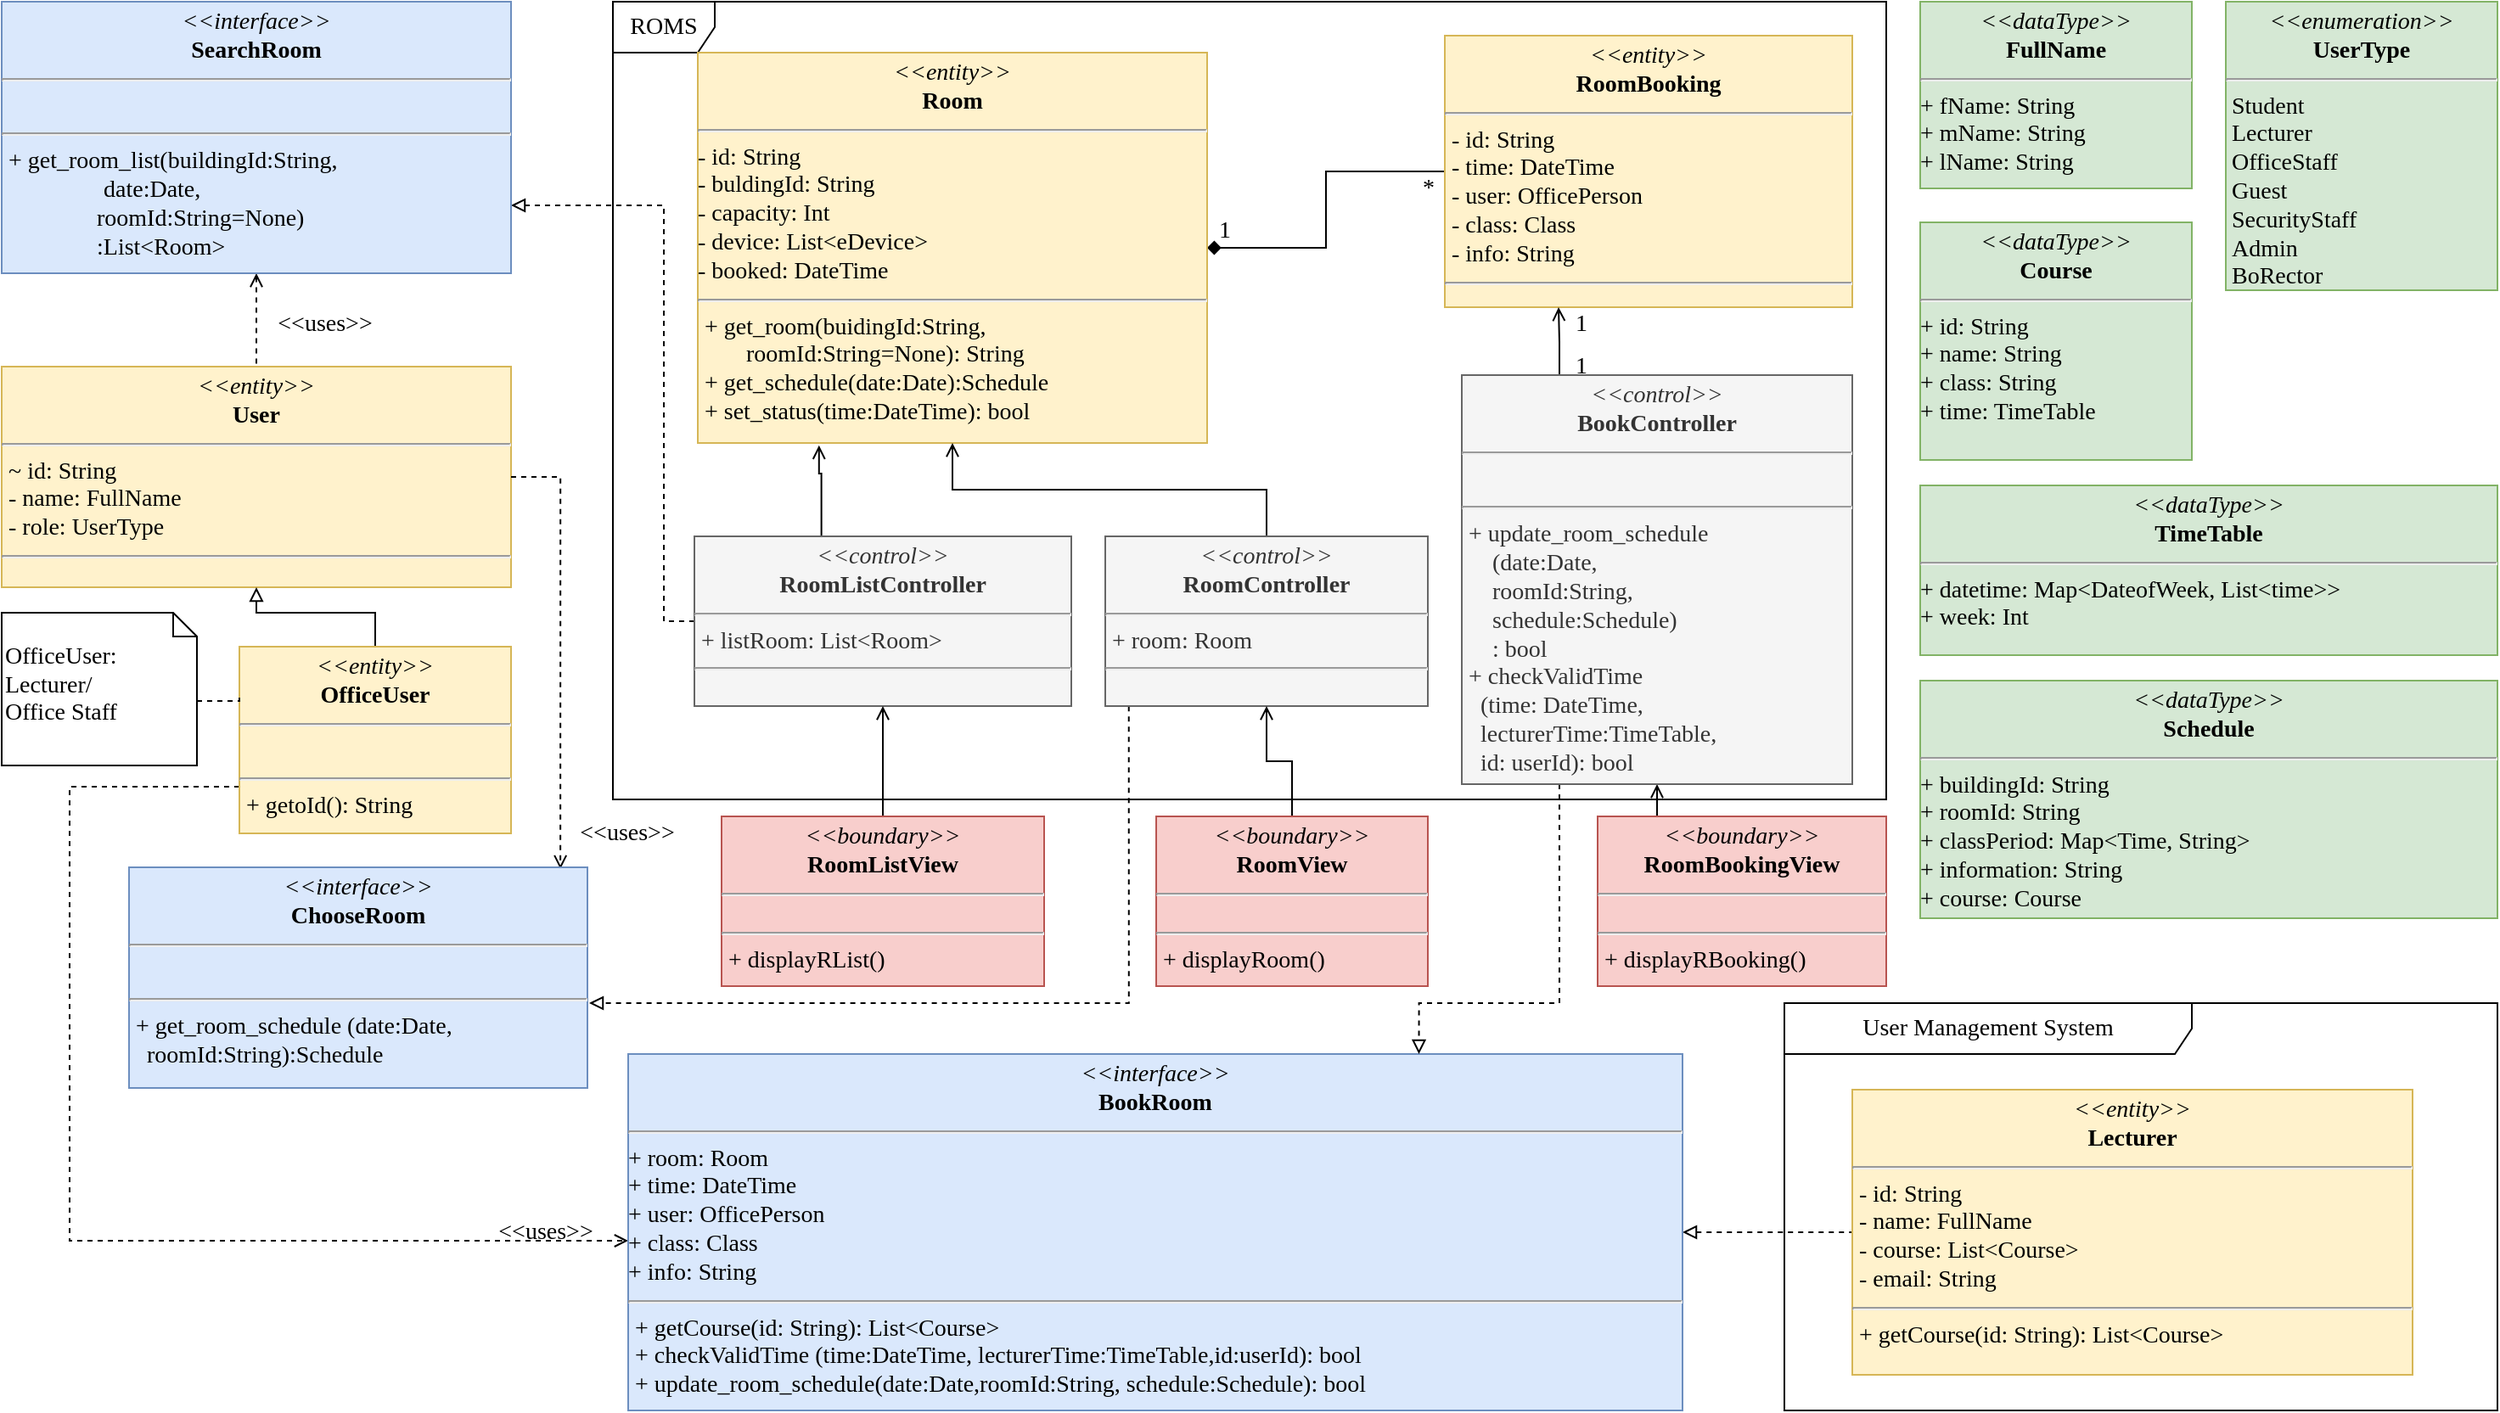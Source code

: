 <mxfile version="12.2.9" type="device" pages="1"><diagram name="Page-1" id="c4acf3e9-155e-7222-9cf6-157b1a14988f"><mxGraphModel dx="1792" dy="1356" grid="1" gridSize="10" guides="1" tooltips="1" connect="1" arrows="1" fold="1" page="0" pageScale="1" pageWidth="850" pageHeight="1100" background="none" math="0" shadow="0"><root><mxCell id="0"/><mxCell id="1" parent="0"/><mxCell id="t2WVTxeCYsITP6xDkJkd-5" value="&lt;p style=&quot;margin: 4px 0px 0px ; text-align: center ; font-size: 14px&quot;&gt;&lt;i style=&quot;font-size: 14px&quot;&gt;&amp;lt;&amp;lt;entity&amp;gt;&amp;gt;&lt;/i&gt;&lt;br style=&quot;font-size: 14px&quot;&gt;&lt;b style=&quot;font-size: 14px&quot;&gt;User&lt;/b&gt;&lt;/p&gt;&lt;hr style=&quot;font-size: 14px&quot;&gt;&lt;p style=&quot;margin: 0px 0px 0px 4px ; font-size: 14px&quot;&gt;~ id: String&lt;br style=&quot;font-size: 14px&quot;&gt;- name: FullName&lt;/p&gt;&lt;p style=&quot;margin: 0px 0px 0px 4px ; font-size: 14px&quot;&gt;- role: UserType&lt;br style=&quot;font-size: 14px&quot;&gt;&lt;/p&gt;&lt;hr style=&quot;font-size: 14px&quot;&gt;" style="verticalAlign=top;align=left;overflow=fill;fontSize=14;fontFamily=Lucida Console;html=1;fillColor=#fff2cc;strokeColor=#d6b656;" parent="1" vertex="1"><mxGeometry x="230" y="135" width="300" height="130" as="geometry"/></mxCell><mxCell id="t2WVTxeCYsITP6xDkJkd-11" style="edgeStyle=orthogonalEdgeStyle;rounded=0;orthogonalLoop=1;jettySize=auto;html=1;exitX=0.5;exitY=0;exitDx=0;exitDy=0;fontFamily=Lucida Console;fontSize=14;endArrow=block;endFill=0;entryX=0.5;entryY=1;entryDx=0;entryDy=0;" parent="1" source="t2WVTxeCYsITP6xDkJkd-8" target="t2WVTxeCYsITP6xDkJkd-5" edge="1"><mxGeometry relative="1" as="geometry"><mxPoint x="260" y="265" as="targetPoint"/><Array as="points"><mxPoint x="450" y="280"/><mxPoint x="380" y="280"/></Array></mxGeometry></mxCell><mxCell id="t2WVTxeCYsITP6xDkJkd-51" style="edgeStyle=orthogonalEdgeStyle;rounded=0;jumpSize=6;orthogonalLoop=1;jettySize=auto;html=1;exitX=1;exitY=0.5;exitDx=0;exitDy=0;startArrow=none;startFill=0;endArrow=open;endFill=0;strokeWidth=1;fontFamily=Lucida Console;fontSize=14;dashed=1;entryX=0.941;entryY=0.008;entryDx=0;entryDy=0;entryPerimeter=0;" parent="1" source="t2WVTxeCYsITP6xDkJkd-5" target="t2WVTxeCYsITP6xDkJkd-49" edge="1"><mxGeometry relative="1" as="geometry"><mxPoint x="496" y="430" as="targetPoint"/><Array as="points"><mxPoint x="559" y="200"/></Array></mxGeometry></mxCell><mxCell id="-I3oWanqvKr25EfBrHSY-15" style="edgeStyle=orthogonalEdgeStyle;rounded=0;orthogonalLoop=1;jettySize=auto;html=1;exitX=0;exitY=0.75;exitDx=0;exitDy=0;startArrow=none;startFill=0;endArrow=open;endFill=0;dashed=1;" edge="1" parent="1" source="t2WVTxeCYsITP6xDkJkd-8"><mxGeometry relative="1" as="geometry"><mxPoint x="599" y="650" as="targetPoint"/><Array as="points"><mxPoint x="270" y="383"/><mxPoint x="270" y="650"/></Array></mxGeometry></mxCell><mxCell id="t2WVTxeCYsITP6xDkJkd-8" value="&lt;p style=&quot;margin: 4px 0px 0px ; text-align: center ; font-size: 14px&quot;&gt;&lt;i style=&quot;font-size: 14px&quot;&gt;&amp;lt;&amp;lt;entity&amp;gt;&amp;gt;&lt;/i&gt;&lt;br style=&quot;font-size: 14px&quot;&gt;&lt;b style=&quot;font-size: 14px&quot;&gt;OfficeUser&lt;/b&gt;&lt;/p&gt;&lt;hr style=&quot;font-size: 14px&quot;&gt;&lt;br style=&quot;font-size: 14px&quot;&gt;&lt;hr style=&quot;font-size: 14px&quot;&gt;&lt;p style=&quot;margin: 0px 0px 0px 4px ; font-size: 14px&quot;&gt;+ getoId(): String&lt;br style=&quot;font-size: 14px&quot;&gt;&lt;/p&gt;" style="verticalAlign=top;align=left;overflow=fill;fontSize=14;fontFamily=Lucida Console;html=1;fillColor=#fff2cc;strokeColor=#d6b656;" parent="1" vertex="1"><mxGeometry x="370" y="300" width="160" height="110" as="geometry"/></mxCell><mxCell id="t2WVTxeCYsITP6xDkJkd-12" value="&lt;p style=&quot;margin: 4px 0px 0px ; text-align: center ; font-size: 14px&quot;&gt;&lt;i style=&quot;font-size: 14px&quot;&gt;&amp;lt;&amp;lt;enumeration&amp;gt;&amp;gt;&lt;/i&gt;&lt;br style=&quot;font-size: 14px&quot;&gt;&lt;b style=&quot;font-size: 14px&quot;&gt;UserType&lt;/b&gt;&lt;/p&gt;&lt;hr style=&quot;font-size: 14px&quot;&gt;&lt;div&gt;&amp;nbsp;Student&lt;/div&gt;&lt;div&gt;&amp;nbsp;Lecturer&lt;/div&gt;&lt;div&gt;&amp;nbsp;OfficeStaff&lt;/div&gt;&lt;div&gt;&amp;nbsp;Guest&lt;/div&gt;&lt;div&gt;&amp;nbsp;SecurityStaff&lt;/div&gt;&lt;div&gt;&amp;nbsp;Admin&lt;/div&gt;&lt;div&gt;&amp;nbsp;BoRector&lt;br&gt;&lt;/div&gt;&lt;hr style=&quot;font-size: 14px&quot;&gt;" style="verticalAlign=top;align=left;overflow=fill;fontSize=14;fontFamily=Lucida Console;html=1;strokeColor=#82b366;fillColor=#d5e8d4;" parent="1" vertex="1"><mxGeometry x="1540" y="-80" width="160" height="170" as="geometry"/></mxCell><mxCell id="t2WVTxeCYsITP6xDkJkd-15" value="&lt;p style=&quot;margin: 4px 0px 0px ; text-align: center ; font-size: 14px&quot;&gt;&lt;i style=&quot;font-size: 14px&quot;&gt;&amp;lt;&amp;lt;dataType&amp;gt;&amp;gt;&lt;/i&gt;&lt;br style=&quot;font-size: 14px&quot;&gt;&lt;b style=&quot;font-size: 14px&quot;&gt;Schedule&lt;/b&gt;&lt;/p&gt;&lt;hr style=&quot;font-size: 14px&quot;&gt;&lt;div&gt;+ buildingId: String&lt;/div&gt;&lt;div&gt;+ roomId: String&lt;/div&gt;&lt;div&gt;+ classPeriod: Map&amp;lt;Time, String&amp;gt;&lt;/div&gt;&lt;div&gt;+ information: String&lt;/div&gt;&lt;div&gt;+ course: Course&lt;br&gt;&lt;/div&gt;&lt;hr style=&quot;font-size: 14px&quot;&gt;" style="verticalAlign=top;align=left;overflow=fill;fontSize=14;fontFamily=Lucida Console;html=1;strokeColor=#82b366;fillColor=#d5e8d4;" parent="1" vertex="1"><mxGeometry x="1360" y="320" width="340" height="140" as="geometry"/></mxCell><mxCell id="t2WVTxeCYsITP6xDkJkd-16" value="ROMS" style="shape=umlFrame;whiteSpace=wrap;html=1;strokeColor=#000000;fontFamily=Lucida Console;fontSize=14;fillColor=none;" parent="1" vertex="1"><mxGeometry x="590" y="-80" width="750" height="470" as="geometry"/></mxCell><mxCell id="t2WVTxeCYsITP6xDkJkd-27" style="edgeStyle=orthogonalEdgeStyle;rounded=0;jumpSize=6;orthogonalLoop=1;jettySize=auto;html=1;exitX=1;exitY=0.5;exitDx=0;exitDy=0;entryX=0;entryY=0.5;entryDx=0;entryDy=0;endArrow=none;endFill=0;strokeWidth=1;fontFamily=Lucida Console;fontSize=14;startArrow=diamond;startFill=1;" parent="1" source="t2WVTxeCYsITP6xDkJkd-34" target="t2WVTxeCYsITP6xDkJkd-21" edge="1"><mxGeometry relative="1" as="geometry"><mxPoint x="880.059" y="40.118" as="sourcePoint"/></mxGeometry></mxCell><mxCell id="t2WVTxeCYsITP6xDkJkd-23" style="edgeStyle=orthogonalEdgeStyle;rounded=0;jumpSize=6;orthogonalLoop=1;jettySize=auto;html=1;exitX=0.337;exitY=0.001;exitDx=0;exitDy=0;endArrow=open;endFill=0;strokeWidth=1;fontFamily=Lucida Console;fontSize=14;exitPerimeter=0;entryX=0.238;entryY=1.006;entryDx=0;entryDy=0;entryPerimeter=0;" parent="1" source="t2WVTxeCYsITP6xDkJkd-19" target="t2WVTxeCYsITP6xDkJkd-34" edge="1"><mxGeometry relative="1" as="geometry"><mxPoint x="715" y="160" as="targetPoint"/><Array as="points"><mxPoint x="713" y="198"/><mxPoint x="711" y="198"/></Array></mxGeometry></mxCell><mxCell id="t2WVTxeCYsITP6xDkJkd-40" style="edgeStyle=orthogonalEdgeStyle;rounded=0;jumpSize=6;orthogonalLoop=1;jettySize=auto;html=1;entryX=1;entryY=0.75;entryDx=0;entryDy=0;dashed=1;startArrow=none;startFill=0;endArrow=block;endFill=0;strokeWidth=1;fontFamily=Lucida Console;fontSize=14;exitX=0;exitY=0.5;exitDx=0;exitDy=0;" parent="1" source="t2WVTxeCYsITP6xDkJkd-19" target="t2WVTxeCYsITP6xDkJkd-36" edge="1"><mxGeometry relative="1" as="geometry"><mxPoint x="637" y="320" as="sourcePoint"/><Array as="points"><mxPoint x="620" y="285"/><mxPoint x="620" y="40"/></Array></mxGeometry></mxCell><mxCell id="t2WVTxeCYsITP6xDkJkd-19" value="&lt;p style=&quot;margin: 4px 0px 0px ; text-align: center ; font-size: 14px&quot;&gt;&lt;i style=&quot;font-size: 14px&quot;&gt;&amp;lt;&amp;lt;control&amp;gt;&amp;gt;&lt;/i&gt;&lt;br style=&quot;font-size: 14px&quot;&gt;&lt;b style=&quot;font-size: 14px&quot;&gt;RoomListController&lt;/b&gt;&lt;/p&gt;&lt;hr style=&quot;font-size: 14px&quot;&gt;&lt;p style=&quot;margin: 0px 0px 0px 4px ; font-size: 14px&quot;&gt;+ listRoom: List&amp;lt;Room&amp;gt;&lt;br&gt;&lt;/p&gt;&lt;hr style=&quot;font-size: 14px&quot;&gt;" style="verticalAlign=top;align=left;overflow=fill;fontSize=14;fontFamily=Lucida Console;html=1;fillColor=#f5f5f5;strokeColor=#666666;fontColor=#333333;" parent="1" vertex="1"><mxGeometry x="638" y="235" width="222" height="100" as="geometry"/></mxCell><mxCell id="t2WVTxeCYsITP6xDkJkd-21" value="&lt;p style=&quot;margin: 4px 0px 0px ; text-align: center ; font-size: 14px&quot;&gt;&lt;i style=&quot;font-size: 14px&quot;&gt;&amp;lt;&amp;lt;entity&amp;gt;&amp;gt;&lt;/i&gt;&lt;br style=&quot;font-size: 14px&quot;&gt;&lt;b style=&quot;font-size: 14px&quot;&gt;RoomBooking&lt;/b&gt;&lt;/p&gt;&lt;hr style=&quot;font-size: 14px&quot;&gt;&lt;p style=&quot;margin: 0px 0px 0px 4px ; font-size: 14px&quot;&gt;- id: String&lt;br style=&quot;font-size: 14px&quot;&gt;- time: DateTime&lt;/p&gt;&lt;p style=&quot;margin: 0px 0px 0px 4px ; font-size: 14px&quot;&gt;- user: OfficePerson&lt;br&gt;&lt;/p&gt;&lt;p style=&quot;margin: 0px 0px 0px 4px ; font-size: 14px&quot;&gt;- class: Class&lt;/p&gt;&lt;p style=&quot;margin: 0px 0px 0px 4px ; font-size: 14px&quot;&gt;- info: String&lt;br style=&quot;font-size: 14px&quot;&gt;&lt;/p&gt;&lt;hr style=&quot;font-size: 14px&quot;&gt;&lt;p style=&quot;margin: 0px 0px 0px 4px ; font-size: 14px&quot;&gt;&lt;br&gt;&lt;/p&gt;" style="verticalAlign=top;align=left;overflow=fill;fontSize=14;fontFamily=Lucida Console;html=1;fillColor=#fff2cc;strokeColor=#d6b656;" parent="1" vertex="1"><mxGeometry x="1080" y="-60" width="240" height="160" as="geometry"/></mxCell><mxCell id="t2WVTxeCYsITP6xDkJkd-28" value="1" style="text;html=1;align=center;verticalAlign=middle;resizable=0;points=[];;autosize=1;fontSize=14;fontFamily=Lucida Console;" parent="1" vertex="1"><mxGeometry x="940" y="45" width="20" height="20" as="geometry"/></mxCell><mxCell id="t2WVTxeCYsITP6xDkJkd-29" value="*" style="text;html=1;align=center;verticalAlign=middle;resizable=0;points=[];;autosize=1;fontSize=14;fontFamily=Lucida Console;" parent="1" vertex="1"><mxGeometry x="1060" y="20" width="20" height="20" as="geometry"/></mxCell><mxCell id="t2WVTxeCYsITP6xDkJkd-34" value="&lt;p style=&quot;margin: 4px 0px 0px ; text-align: center ; font-size: 14px&quot;&gt;&lt;i style=&quot;font-size: 14px&quot;&gt;&amp;lt;&amp;lt;entity&amp;gt;&amp;gt;&lt;/i&gt;&lt;br style=&quot;font-size: 14px&quot;&gt;&lt;b style=&quot;font-size: 14px&quot;&gt;Room&lt;/b&gt;&lt;/p&gt;&lt;hr style=&quot;font-size: 14px&quot;&gt;&lt;div&gt;- id: String&lt;/div&gt;&lt;div&gt;- buldingId: String&lt;br&gt;&lt;/div&gt;&lt;div&gt;- capacity: Int&lt;/div&gt;&lt;div&gt;- device: List&amp;lt;eDevice&amp;gt;&lt;/div&gt;&lt;div&gt;- booked: DateTime&lt;br&gt;&lt;/div&gt;&lt;hr style=&quot;font-size: 14px&quot;&gt;&lt;p style=&quot;margin: 0px 0px 0px 4px ; font-size: 14px&quot;&gt;+ get_room(buidingId:String,&lt;/p&gt;&lt;p style=&quot;margin: 0px 0px 0px 4px ; font-size: 14px&quot;&gt;&amp;nbsp;&amp;nbsp;&amp;nbsp;&amp;nbsp;&amp;nbsp;&amp;nbsp; roomId:String=None): String&lt;/p&gt;&lt;p style=&quot;margin: 0px 0px 0px 4px ; font-size: 14px&quot;&gt;+ get_schedule(date:Date):Schedule&lt;br&gt;&lt;/p&gt;&lt;p style=&quot;margin: 0px 0px 0px 4px ; font-size: 14px&quot;&gt;+ set_status(time:DateTime): bool&lt;/p&gt;" style="verticalAlign=top;align=left;overflow=fill;fontSize=14;fontFamily=Lucida Console;html=1;fillColor=#fff2cc;strokeColor=#d6b656;" parent="1" vertex="1"><mxGeometry x="640" y="-50" width="300" height="230" as="geometry"/></mxCell><mxCell id="t2WVTxeCYsITP6xDkJkd-38" style="edgeStyle=orthogonalEdgeStyle;rounded=0;jumpSize=6;orthogonalLoop=1;jettySize=auto;html=1;exitX=0.5;exitY=1;exitDx=0;exitDy=0;entryX=0.5;entryY=0;entryDx=0;entryDy=0;startArrow=open;startFill=0;endArrow=none;endFill=0;strokeWidth=1;fontFamily=Lucida Console;fontSize=14;dashed=1;" parent="1" source="t2WVTxeCYsITP6xDkJkd-36" target="t2WVTxeCYsITP6xDkJkd-5" edge="1"><mxGeometry relative="1" as="geometry"/></mxCell><mxCell id="t2WVTxeCYsITP6xDkJkd-36" value="&lt;p style=&quot;margin: 4px 0px 0px ; text-align: center ; font-size: 14px&quot;&gt;&lt;i style=&quot;font-size: 14px&quot;&gt;&amp;lt;&amp;lt;interface&amp;gt;&amp;gt;&lt;/i&gt;&lt;br style=&quot;font-size: 14px&quot;&gt;&lt;b style=&quot;font-size: 14px&quot;&gt;SearchRoom&lt;/b&gt;&lt;/p&gt;&lt;hr style=&quot;font-size: 14px&quot;&gt;&lt;br style=&quot;font-size: 14px&quot;&gt;&lt;hr style=&quot;font-size: 14px&quot;&gt;&lt;p style=&quot;margin: 0px 0px 0px 4px ; font-size: 14px&quot;&gt;+ get_room_list(buildingId:String, &lt;br&gt;&lt;/p&gt;&lt;p style=&quot;margin: 0px 0px 0px 4px ; font-size: 14px&quot;&gt;&amp;nbsp;&amp;nbsp;&amp;nbsp;&amp;nbsp;&amp;nbsp;&amp;nbsp;&amp;nbsp;&amp;nbsp;&amp;nbsp;&amp;nbsp;&amp;nbsp;&amp;nbsp;&amp;nbsp;&amp;nbsp;&amp;nbsp; date:Date, &lt;br&gt;&lt;/p&gt;&lt;div&gt;&amp;nbsp;&amp;nbsp;&amp;nbsp;&amp;nbsp;&amp;nbsp;&amp;nbsp;&amp;nbsp;&amp;nbsp;&amp;nbsp;&amp;nbsp;&amp;nbsp;&amp;nbsp;&amp;nbsp;&amp;nbsp;&amp;nbsp; roomId:String=None) &lt;br&gt;&lt;/div&gt;&lt;div&gt;&amp;nbsp;&amp;nbsp;&amp;nbsp;&amp;nbsp;&amp;nbsp;&amp;nbsp;&amp;nbsp;&amp;nbsp;&amp;nbsp;&amp;nbsp;&amp;nbsp;&amp;nbsp;&amp;nbsp;&amp;nbsp;&amp;nbsp; :List&amp;lt;Room&amp;gt;&lt;/div&gt;" style="verticalAlign=top;align=left;overflow=fill;fontSize=14;fontFamily=Lucida Console;html=1;fillColor=#dae8fc;strokeColor=#6c8ebf;" parent="1" vertex="1"><mxGeometry x="230" y="-80" width="300" height="160" as="geometry"/></mxCell><mxCell id="t2WVTxeCYsITP6xDkJkd-39" value="&amp;lt;&amp;lt;uses&amp;gt;&amp;gt;" style="text;html=1;align=center;verticalAlign=middle;resizable=0;points=[];;autosize=1;fontSize=14;fontFamily=Lucida Console;" parent="1" vertex="1"><mxGeometry x="380" y="100" width="80" height="20" as="geometry"/></mxCell><mxCell id="t2WVTxeCYsITP6xDkJkd-45" style="edgeStyle=orthogonalEdgeStyle;rounded=0;jumpSize=6;orthogonalLoop=1;jettySize=auto;html=1;exitX=0.5;exitY=0;exitDx=0;exitDy=0;startArrow=none;startFill=0;endArrow=open;endFill=0;strokeWidth=1;fontFamily=Lucida Console;fontSize=14;entryX=0.5;entryY=1;entryDx=0;entryDy=0;" parent="1" source="-I3oWanqvKr25EfBrHSY-60" target="t2WVTxeCYsITP6xDkJkd-19" edge="1"><mxGeometry relative="1" as="geometry"><mxPoint x="749" y="400" as="sourcePoint"/><mxPoint x="720" y="380" as="targetPoint"/></mxGeometry></mxCell><mxCell id="t2WVTxeCYsITP6xDkJkd-49" value="&lt;p style=&quot;margin: 4px 0px 0px ; text-align: center ; font-size: 14px&quot;&gt;&lt;i style=&quot;font-size: 14px&quot;&gt;&amp;lt;&amp;lt;interface&amp;gt;&amp;gt;&lt;/i&gt;&lt;br style=&quot;font-size: 14px&quot;&gt;&lt;b style=&quot;font-size: 14px&quot;&gt;ChooseRoom&lt;/b&gt;&lt;/p&gt;&lt;hr style=&quot;font-size: 14px&quot;&gt;&lt;br style=&quot;font-size: 14px&quot;&gt;&lt;hr style=&quot;font-size: 14px&quot;&gt;&lt;p style=&quot;margin: 0px 0px 0px 4px ; font-size: 14px&quot;&gt;+ get_room_schedule (date:Date, &lt;br&gt;&lt;/p&gt;&lt;div&gt;&amp;nbsp;&amp;nbsp; roomId:String):Schedule&lt;/div&gt;" style="verticalAlign=top;align=left;overflow=fill;fontSize=14;fontFamily=Lucida Console;html=1;fillColor=#dae8fc;strokeColor=#6c8ebf;" parent="1" vertex="1"><mxGeometry x="305" y="430" width="270" height="130" as="geometry"/></mxCell><mxCell id="-I3oWanqvKr25EfBrHSY-53" style="edgeStyle=orthogonalEdgeStyle;rounded=0;orthogonalLoop=1;jettySize=auto;html=1;exitX=0;exitY=0;exitDx=115;exitDy=52;exitPerimeter=0;entryX=0;entryY=0.25;entryDx=0;entryDy=0;dashed=1;startArrow=none;startFill=0;endArrow=none;endFill=0;fontFamily=Lucida Console;fontSize=14;" edge="1" parent="1" source="t2WVTxeCYsITP6xDkJkd-52" target="t2WVTxeCYsITP6xDkJkd-8"><mxGeometry relative="1" as="geometry"/></mxCell><mxCell id="t2WVTxeCYsITP6xDkJkd-52" value="&lt;div&gt;&lt;br&gt;&lt;/div&gt;&lt;div&gt;OfficeUser:&lt;/div&gt;&lt;div&gt;Lecturer/&lt;/div&gt;&lt;div&gt;Office Staff&lt;br&gt;&lt;/div&gt;" style="shape=note;whiteSpace=wrap;html=1;size=14;verticalAlign=top;align=left;spacingTop=-6;strokeColor=#000000;fillColor=none;fontFamily=Lucida Console;fontSize=14;" parent="1" vertex="1"><mxGeometry x="230" y="280" width="115" height="90" as="geometry"/></mxCell><mxCell id="-I3oWanqvKr25EfBrHSY-1" value="&amp;lt;&amp;lt;uses&amp;gt;&amp;gt;" style="text;html=1;align=center;verticalAlign=middle;resizable=0;points=[];;autosize=1;fontSize=14;fontFamily=Lucida Console;" vertex="1" parent="1"><mxGeometry x="558" y="400" width="80" height="20" as="geometry"/></mxCell><mxCell id="-I3oWanqvKr25EfBrHSY-4" style="edgeStyle=orthogonalEdgeStyle;rounded=0;orthogonalLoop=1;jettySize=auto;html=1;exitX=0.5;exitY=0;exitDx=0;exitDy=0;endArrow=open;endFill=0;" edge="1" parent="1" source="-I3oWanqvKr25EfBrHSY-2" target="t2WVTxeCYsITP6xDkJkd-34"><mxGeometry relative="1" as="geometry"/></mxCell><mxCell id="-I3oWanqvKr25EfBrHSY-5" style="edgeStyle=orthogonalEdgeStyle;rounded=0;orthogonalLoop=1;jettySize=auto;html=1;exitX=0.073;exitY=1.001;exitDx=0;exitDy=0;endArrow=block;endFill=0;dashed=1;exitPerimeter=0;" edge="1" parent="1" source="-I3oWanqvKr25EfBrHSY-2"><mxGeometry relative="1" as="geometry"><mxPoint x="576" y="510" as="targetPoint"/><Array as="points"><mxPoint x="894" y="510"/><mxPoint x="576" y="510"/></Array></mxGeometry></mxCell><mxCell id="-I3oWanqvKr25EfBrHSY-2" value="&lt;p style=&quot;margin: 4px 0px 0px ; text-align: center ; font-size: 14px&quot;&gt;&lt;i style=&quot;font-size: 14px&quot;&gt;&amp;lt;&amp;lt;control&amp;gt;&amp;gt;&lt;/i&gt;&lt;br style=&quot;font-size: 14px&quot;&gt;&lt;b style=&quot;font-size: 14px&quot;&gt;RoomController&lt;/b&gt;&lt;/p&gt;&lt;hr style=&quot;font-size: 14px&quot;&gt;&lt;p style=&quot;margin: 0px 0px 0px 4px ; font-size: 14px&quot;&gt;+ room: Room&lt;br&gt;&lt;/p&gt;&lt;hr style=&quot;font-size: 14px&quot;&gt;" style="verticalAlign=top;align=left;overflow=fill;fontSize=14;fontFamily=Lucida Console;html=1;fillColor=#f5f5f5;strokeColor=#666666;fontColor=#333333;" vertex="1" parent="1"><mxGeometry x="880" y="235" width="190" height="100" as="geometry"/></mxCell><mxCell id="-I3oWanqvKr25EfBrHSY-9" style="edgeStyle=orthogonalEdgeStyle;rounded=0;orthogonalLoop=1;jettySize=auto;html=1;exitX=0.5;exitY=0;exitDx=0;exitDy=0;endArrow=open;endFill=0;" edge="1" parent="1" source="-I3oWanqvKr25EfBrHSY-61" target="-I3oWanqvKr25EfBrHSY-2"><mxGeometry relative="1" as="geometry"><mxPoint x="991" y="400" as="sourcePoint"/><mxPoint x="991" y="340" as="targetPoint"/></mxGeometry></mxCell><mxCell id="-I3oWanqvKr25EfBrHSY-25" style="edgeStyle=orthogonalEdgeStyle;rounded=0;orthogonalLoop=1;jettySize=auto;html=1;entryX=0.5;entryY=1;entryDx=0;entryDy=0;startArrow=none;startFill=0;endArrow=open;endFill=0;exitX=0.25;exitY=0;exitDx=0;exitDy=0;" edge="1" parent="1" target="-I3oWanqvKr25EfBrHSY-36"><mxGeometry relative="1" as="geometry"><mxPoint x="1219" y="400" as="sourcePoint"/><mxPoint x="1180" y="645" as="targetPoint"/></mxGeometry></mxCell><mxCell id="-I3oWanqvKr25EfBrHSY-41" style="edgeStyle=orthogonalEdgeStyle;rounded=0;orthogonalLoop=1;jettySize=auto;html=1;entryX=0;entryY=0.5;entryDx=0;entryDy=0;dashed=1;startArrow=block;startFill=0;endArrow=none;endFill=0;fontFamily=Lucida Console;fontSize=14;exitX=1;exitY=0.5;exitDx=0;exitDy=0;" edge="1" parent="1" source="-I3oWanqvKr25EfBrHSY-14" target="-I3oWanqvKr25EfBrHSY-33"><mxGeometry relative="1" as="geometry"><mxPoint x="1220" y="655" as="sourcePoint"/></mxGeometry></mxCell><mxCell id="-I3oWanqvKr25EfBrHSY-14" value="&lt;p style=&quot;margin: 4px 0px 0px ; text-align: center ; font-size: 14px&quot;&gt;&lt;i style=&quot;font-size: 14px&quot;&gt;&amp;lt;&amp;lt;interface&amp;gt;&amp;gt;&lt;/i&gt;&lt;br style=&quot;font-size: 14px&quot;&gt;&lt;b style=&quot;font-size: 14px&quot;&gt;BookRoom&lt;/b&gt;&lt;/p&gt;&lt;hr style=&quot;font-size: 14px&quot;&gt;&lt;div&gt;+ room: Room&lt;/div&gt;&lt;div&gt;+ time: DateTime&lt;br&gt;&lt;/div&gt;&lt;div&gt;+ user: OfficePerson&lt;br&gt;&lt;/div&gt;&lt;div&gt;+ class: Class&lt;br&gt;&lt;/div&gt;&lt;div&gt;+ info: String&lt;/div&gt;&lt;hr style=&quot;font-size: 14px&quot;&gt;&lt;p style=&quot;margin: 0px 0px 0px 4px ; font-size: 14px&quot;&gt;+ getCourse(id: String): List&amp;lt;Course&amp;gt;&lt;/p&gt;&lt;p style=&quot;margin: 0px 0px 0px 4px ; font-size: 14px&quot;&gt;+ checkValidTime (time:DateTime, lecturerTime:TimeTable,id:userId): bool&lt;br&gt;&lt;/p&gt;&lt;p style=&quot;margin: 0px 0px 0px 4px ; font-size: 14px&quot;&gt;+ update_room_schedule(date:Date,roomId:String, schedule:Schedule): bool&lt;/p&gt;" style="verticalAlign=top;align=left;overflow=fill;fontSize=14;fontFamily=Lucida Console;html=1;fillColor=#dae8fc;strokeColor=#6c8ebf;" vertex="1" parent="1"><mxGeometry x="599" y="540" width="621" height="210" as="geometry"/></mxCell><mxCell id="-I3oWanqvKr25EfBrHSY-16" value="&amp;lt;&amp;lt;uses&amp;gt;&amp;gt;" style="text;html=1;align=center;verticalAlign=middle;resizable=0;points=[];;autosize=1;fontSize=14;fontFamily=Lucida Console;" vertex="1" parent="1"><mxGeometry x="510" y="635" width="80" height="20" as="geometry"/></mxCell><mxCell id="-I3oWanqvKr25EfBrHSY-24" style="edgeStyle=orthogonalEdgeStyle;rounded=0;orthogonalLoop=1;jettySize=auto;html=1;startArrow=none;startFill=0;endArrow=open;endFill=0;exitX=0.25;exitY=0;exitDx=0;exitDy=0;" edge="1" parent="1" source="-I3oWanqvKr25EfBrHSY-36"><mxGeometry relative="1" as="geometry"><mxPoint x="1140" y="200" as="sourcePoint"/><mxPoint x="1147" y="100" as="targetPoint"/></mxGeometry></mxCell><mxCell id="-I3oWanqvKr25EfBrHSY-26" value="User Management System" style="shape=umlFrame;whiteSpace=wrap;html=1;strokeColor=#000000;fontFamily=Lucida Console;fontSize=14;fillColor=none;width=240;height=30;" vertex="1" parent="1"><mxGeometry x="1280" y="510" width="420" height="240" as="geometry"/></mxCell><mxCell id="-I3oWanqvKr25EfBrHSY-27" value="1" style="text;html=1;align=center;verticalAlign=middle;resizable=0;points=[];;autosize=1;fontSize=14;fontFamily=Lucida Console;" vertex="1" parent="1"><mxGeometry x="1150" y="125" width="20" height="20" as="geometry"/></mxCell><mxCell id="-I3oWanqvKr25EfBrHSY-29" value="1" style="text;html=1;align=center;verticalAlign=middle;resizable=0;points=[];;autosize=1;fontSize=14;fontFamily=Lucida Console;" vertex="1" parent="1"><mxGeometry x="1150" y="100" width="20" height="20" as="geometry"/></mxCell><mxCell id="-I3oWanqvKr25EfBrHSY-31" value="&lt;p style=&quot;margin: 4px 0px 0px ; text-align: center ; font-size: 14px&quot;&gt;&lt;i style=&quot;font-size: 14px&quot;&gt;&amp;lt;&amp;lt;dataType&amp;gt;&amp;gt;&lt;/i&gt;&lt;br style=&quot;font-size: 14px&quot;&gt;&lt;b style=&quot;font-size: 14px&quot;&gt;FullName&lt;/b&gt;&lt;/p&gt;&lt;hr style=&quot;font-size: 14px&quot;&gt;&lt;div&gt;+ fName: String&lt;/div&gt;&lt;div&gt;+ mName: String&lt;/div&gt;&lt;div&gt;+ lName: String&lt;br&gt;&lt;/div&gt;&lt;hr style=&quot;font-size: 14px&quot;&gt;" style="verticalAlign=top;align=left;overflow=fill;fontSize=14;fontFamily=Lucida Console;html=1;strokeColor=#82b366;fillColor=#d5e8d4;" vertex="1" parent="1"><mxGeometry x="1360" y="-80" width="160" height="110" as="geometry"/></mxCell><mxCell id="-I3oWanqvKr25EfBrHSY-32" value="&lt;p style=&quot;margin: 4px 0px 0px ; text-align: center ; font-size: 14px&quot;&gt;&lt;i style=&quot;font-size: 14px&quot;&gt;&amp;lt;&amp;lt;dataType&amp;gt;&amp;gt;&lt;/i&gt;&lt;br style=&quot;font-size: 14px&quot;&gt;&lt;b style=&quot;font-size: 14px&quot;&gt;Course&lt;/b&gt;&lt;/p&gt;&lt;hr style=&quot;font-size: 14px&quot;&gt;&lt;div&gt;+ id: String&lt;/div&gt;&lt;div&gt;+ name: String&lt;/div&gt;&lt;div&gt;+ class: String&lt;/div&gt;&lt;div&gt;+ time: TimeTable&lt;br&gt;&lt;/div&gt;&lt;div&gt;&lt;br&gt;&lt;/div&gt;&lt;hr style=&quot;font-size: 14px&quot;&gt;" style="verticalAlign=top;align=left;overflow=fill;fontSize=14;fontFamily=Lucida Console;html=1;strokeColor=#82b366;fillColor=#d5e8d4;" vertex="1" parent="1"><mxGeometry x="1360" y="50" width="160" height="140" as="geometry"/></mxCell><mxCell id="-I3oWanqvKr25EfBrHSY-33" value="&lt;p style=&quot;margin: 4px 0px 0px ; text-align: center ; font-size: 14px&quot;&gt;&lt;i style=&quot;font-size: 14px&quot;&gt;&amp;lt;&amp;lt;entity&amp;gt;&amp;gt;&lt;/i&gt;&lt;br style=&quot;font-size: 14px&quot;&gt;&lt;b style=&quot;font-size: 14px&quot;&gt;Lecturer&lt;/b&gt;&lt;/p&gt;&lt;hr style=&quot;font-size: 14px&quot;&gt;&lt;p style=&quot;margin: 0px 0px 0px 4px ; font-size: 14px&quot;&gt;- id: String&lt;br style=&quot;font-size: 14px&quot;&gt;- name: FullName&lt;/p&gt;&lt;p style=&quot;margin: 0px 0px 0px 4px ; font-size: 14px&quot;&gt;- course: List&amp;lt;Course&amp;gt;&lt;/p&gt;&lt;p style=&quot;margin: 0px 0px 0px 4px ; font-size: 14px&quot;&gt;- email: String&lt;br&gt;&lt;/p&gt;&lt;hr style=&quot;font-size: 14px&quot;&gt;&lt;p style=&quot;margin: 0px 0px 0px 4px ; font-size: 14px&quot;&gt;+ getCourse(id: String): List&amp;lt;Course&amp;gt;&lt;br&gt;&lt;/p&gt;" style="verticalAlign=top;align=left;overflow=fill;fontSize=14;fontFamily=Lucida Console;html=1;fillColor=#fff2cc;strokeColor=#d6b656;" vertex="1" parent="1"><mxGeometry x="1320" y="561" width="330" height="168" as="geometry"/></mxCell><mxCell id="-I3oWanqvKr25EfBrHSY-37" style="edgeStyle=orthogonalEdgeStyle;rounded=0;orthogonalLoop=1;jettySize=auto;html=1;exitX=0.25;exitY=1;exitDx=0;exitDy=0;entryX=0.75;entryY=0;entryDx=0;entryDy=0;startArrow=none;startFill=0;endArrow=block;endFill=0;fontFamily=Lucida Console;fontSize=14;dashed=1;" edge="1" parent="1" source="-I3oWanqvKr25EfBrHSY-36" target="-I3oWanqvKr25EfBrHSY-14"><mxGeometry relative="1" as="geometry"><Array as="points"><mxPoint x="1148" y="510"/><mxPoint x="1065" y="510"/></Array></mxGeometry></mxCell><mxCell id="-I3oWanqvKr25EfBrHSY-36" value="&lt;p style=&quot;margin: 4px 0px 0px ; text-align: center ; font-size: 14px&quot;&gt;&lt;i style=&quot;font-size: 14px&quot;&gt;&amp;lt;&amp;lt;control&amp;gt;&amp;gt;&lt;/i&gt;&lt;br style=&quot;font-size: 14px&quot;&gt;&lt;b style=&quot;font-size: 14px&quot;&gt;BookController&lt;/b&gt;&lt;/p&gt;&lt;hr style=&quot;font-size: 14px&quot;&gt;&lt;br&gt;&lt;hr style=&quot;font-size: 14px&quot;&gt;&lt;p style=&quot;margin: 0px 0px 0px 4px ; font-size: 14px&quot;&gt;+ update_room_schedule&lt;/p&gt;&lt;p style=&quot;margin: 0px 0px 0px 4px ; font-size: 14px&quot;&gt;&amp;nbsp;&amp;nbsp;&amp;nbsp; (date:Date,&lt;/p&gt;&lt;p style=&quot;margin: 0px 0px 0px 4px ; font-size: 14px&quot;&gt;&amp;nbsp;&amp;nbsp;&amp;nbsp; roomId:String, &lt;br&gt;&lt;/p&gt;&lt;p style=&quot;margin: 0px 0px 0px 4px ; font-size: 14px&quot;&gt;&amp;nbsp;&amp;nbsp;&amp;nbsp; schedule:Schedule)&lt;/p&gt;&lt;p style=&quot;margin: 0px 0px 0px 4px ; font-size: 14px&quot;&gt;&amp;nbsp;&amp;nbsp;&amp;nbsp; : bool&lt;/p&gt;&lt;p style=&quot;margin: 0px 0px 0px 4px ; font-size: 14px&quot;&gt;+ checkValidTime&lt;/p&gt;&lt;p style=&quot;margin: 0px 0px 0px 4px ; font-size: 14px&quot;&gt;&amp;nbsp; (time: DateTime,&lt;/p&gt;&lt;p style=&quot;margin: 0px 0px 0px 4px ; font-size: 14px&quot;&gt;&amp;nbsp; lecturerTime:TimeTable,&lt;/p&gt;&lt;p style=&quot;margin: 0px 0px 0px 4px ; font-size: 14px&quot;&gt;&amp;nbsp; id: userId): bool&lt;/p&gt;&lt;p style=&quot;margin: 0px 0px 0px 4px ; font-size: 14px&quot;&gt;&lt;br&gt;&lt;/p&gt;" style="verticalAlign=top;align=left;overflow=fill;fontSize=14;fontFamily=Lucida Console;html=1;fillColor=#f5f5f5;strokeColor=#666666;fontColor=#333333;" vertex="1" parent="1"><mxGeometry x="1090" y="140" width="230" height="241" as="geometry"/></mxCell><mxCell id="-I3oWanqvKr25EfBrHSY-59" value="&lt;p style=&quot;margin: 4px 0px 0px ; text-align: center ; font-size: 14px&quot;&gt;&lt;i style=&quot;font-size: 14px&quot;&gt;&amp;lt;&amp;lt;dataType&amp;gt;&amp;gt;&lt;/i&gt;&lt;br style=&quot;font-size: 14px&quot;&gt;&lt;b style=&quot;font-size: 14px&quot;&gt;TimeTable&lt;/b&gt;&lt;/p&gt;&lt;hr style=&quot;font-size: 14px&quot;&gt;&lt;div&gt;+ datetime: Map&amp;lt;DateofWeek, List&amp;lt;time&amp;gt;&amp;gt;&lt;/div&gt;&lt;div&gt;+ week: Int&lt;br&gt;&lt;/div&gt;&lt;div&gt;&lt;br&gt;&lt;/div&gt;&lt;hr style=&quot;font-size: 14px&quot;&gt;" style="verticalAlign=top;align=left;overflow=fill;fontSize=14;fontFamily=Lucida Console;html=1;strokeColor=#82b366;fillColor=#d5e8d4;" vertex="1" parent="1"><mxGeometry x="1360" y="205" width="340" height="100" as="geometry"/></mxCell><mxCell id="-I3oWanqvKr25EfBrHSY-60" value="&lt;p style=&quot;margin: 4px 0px 0px ; text-align: center ; font-size: 14px&quot;&gt;&lt;i style=&quot;font-size: 14px&quot;&gt;&amp;lt;&amp;lt;boundary&amp;gt;&amp;gt;&lt;/i&gt;&lt;br style=&quot;font-size: 14px&quot;&gt;&lt;b style=&quot;font-size: 14px&quot;&gt;RoomListView&lt;/b&gt;&lt;/p&gt;&lt;hr style=&quot;font-size: 14px&quot;&gt;&lt;p style=&quot;margin: 0px 0px 0px 4px ; font-size: 6px&quot;&gt;&lt;br&gt;&lt;/p&gt;&lt;hr style=&quot;font-size: 14px&quot;&gt;&lt;p style=&quot;margin: 0px 0px 0px 4px ; font-size: 14px&quot;&gt;+ displayRList()&lt;/p&gt;" style="verticalAlign=top;align=left;overflow=fill;fontSize=14;fontFamily=Lucida Console;html=1;fillColor=#f8cecc;strokeColor=#b85450;" vertex="1" parent="1"><mxGeometry x="654" y="400" width="190" height="100" as="geometry"/></mxCell><mxCell id="-I3oWanqvKr25EfBrHSY-61" value="&lt;p style=&quot;margin: 4px 0px 0px ; text-align: center ; font-size: 14px&quot;&gt;&lt;i style=&quot;font-size: 14px&quot;&gt;&amp;lt;&amp;lt;boundary&amp;gt;&amp;gt;&lt;/i&gt;&lt;br style=&quot;font-size: 14px&quot;&gt;&lt;b style=&quot;font-size: 14px&quot;&gt;RoomView&lt;/b&gt;&lt;/p&gt;&lt;hr style=&quot;font-size: 14px&quot;&gt;&lt;p style=&quot;margin: 0px 0px 0px 4px ; font-size: 6px&quot;&gt;&lt;br&gt;&lt;/p&gt;&lt;hr style=&quot;font-size: 14px&quot;&gt;&lt;p style=&quot;margin: 0px 0px 0px 4px ; font-size: 14px&quot;&gt;+ displayRoom()&lt;/p&gt;" style="verticalAlign=top;align=left;overflow=fill;fontSize=14;fontFamily=Lucida Console;html=1;fillColor=#f8cecc;strokeColor=#b85450;" vertex="1" parent="1"><mxGeometry x="910" y="400" width="160" height="100" as="geometry"/></mxCell><mxCell id="-I3oWanqvKr25EfBrHSY-62" value="&lt;p style=&quot;margin: 4px 0px 0px ; text-align: center ; font-size: 14px&quot;&gt;&lt;i style=&quot;font-size: 14px&quot;&gt;&amp;lt;&amp;lt;boundary&amp;gt;&amp;gt;&lt;/i&gt;&lt;br style=&quot;font-size: 14px&quot;&gt;&lt;b style=&quot;font-size: 14px&quot;&gt;RoomBookingView&lt;/b&gt;&lt;/p&gt;&lt;hr style=&quot;font-size: 14px&quot;&gt;&lt;p style=&quot;margin: 0px 0px 0px 4px ; font-size: 6px&quot;&gt;&lt;br&gt;&lt;/p&gt;&lt;hr style=&quot;font-size: 14px&quot;&gt;&lt;p style=&quot;margin: 0px 0px 0px 4px ; font-size: 14px&quot;&gt;+ displayRBooking()&lt;/p&gt;" style="verticalAlign=top;align=left;overflow=fill;fontSize=14;fontFamily=Lucida Console;html=1;fillColor=#f8cecc;strokeColor=#b85450;" vertex="1" parent="1"><mxGeometry x="1170" y="400" width="170" height="100" as="geometry"/></mxCell></root></mxGraphModel></diagram></mxfile>